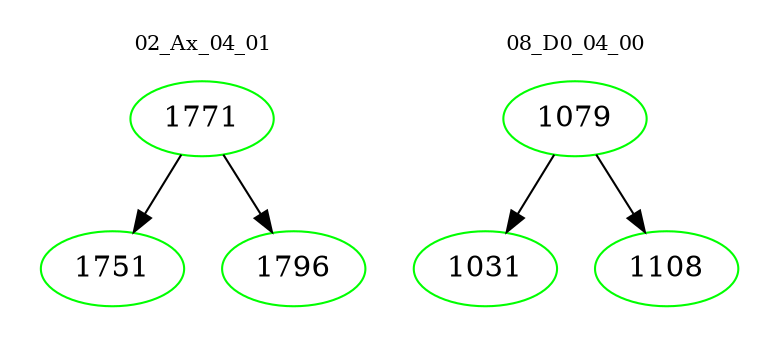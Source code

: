 digraph{
subgraph cluster_0 {
color = white
label = "02_Ax_04_01";
fontsize=10;
T0_1771 [label="1771", color="green"]
T0_1771 -> T0_1751 [color="black"]
T0_1751 [label="1751", color="green"]
T0_1771 -> T0_1796 [color="black"]
T0_1796 [label="1796", color="green"]
}
subgraph cluster_1 {
color = white
label = "08_D0_04_00";
fontsize=10;
T1_1079 [label="1079", color="green"]
T1_1079 -> T1_1031 [color="black"]
T1_1031 [label="1031", color="green"]
T1_1079 -> T1_1108 [color="black"]
T1_1108 [label="1108", color="green"]
}
}
